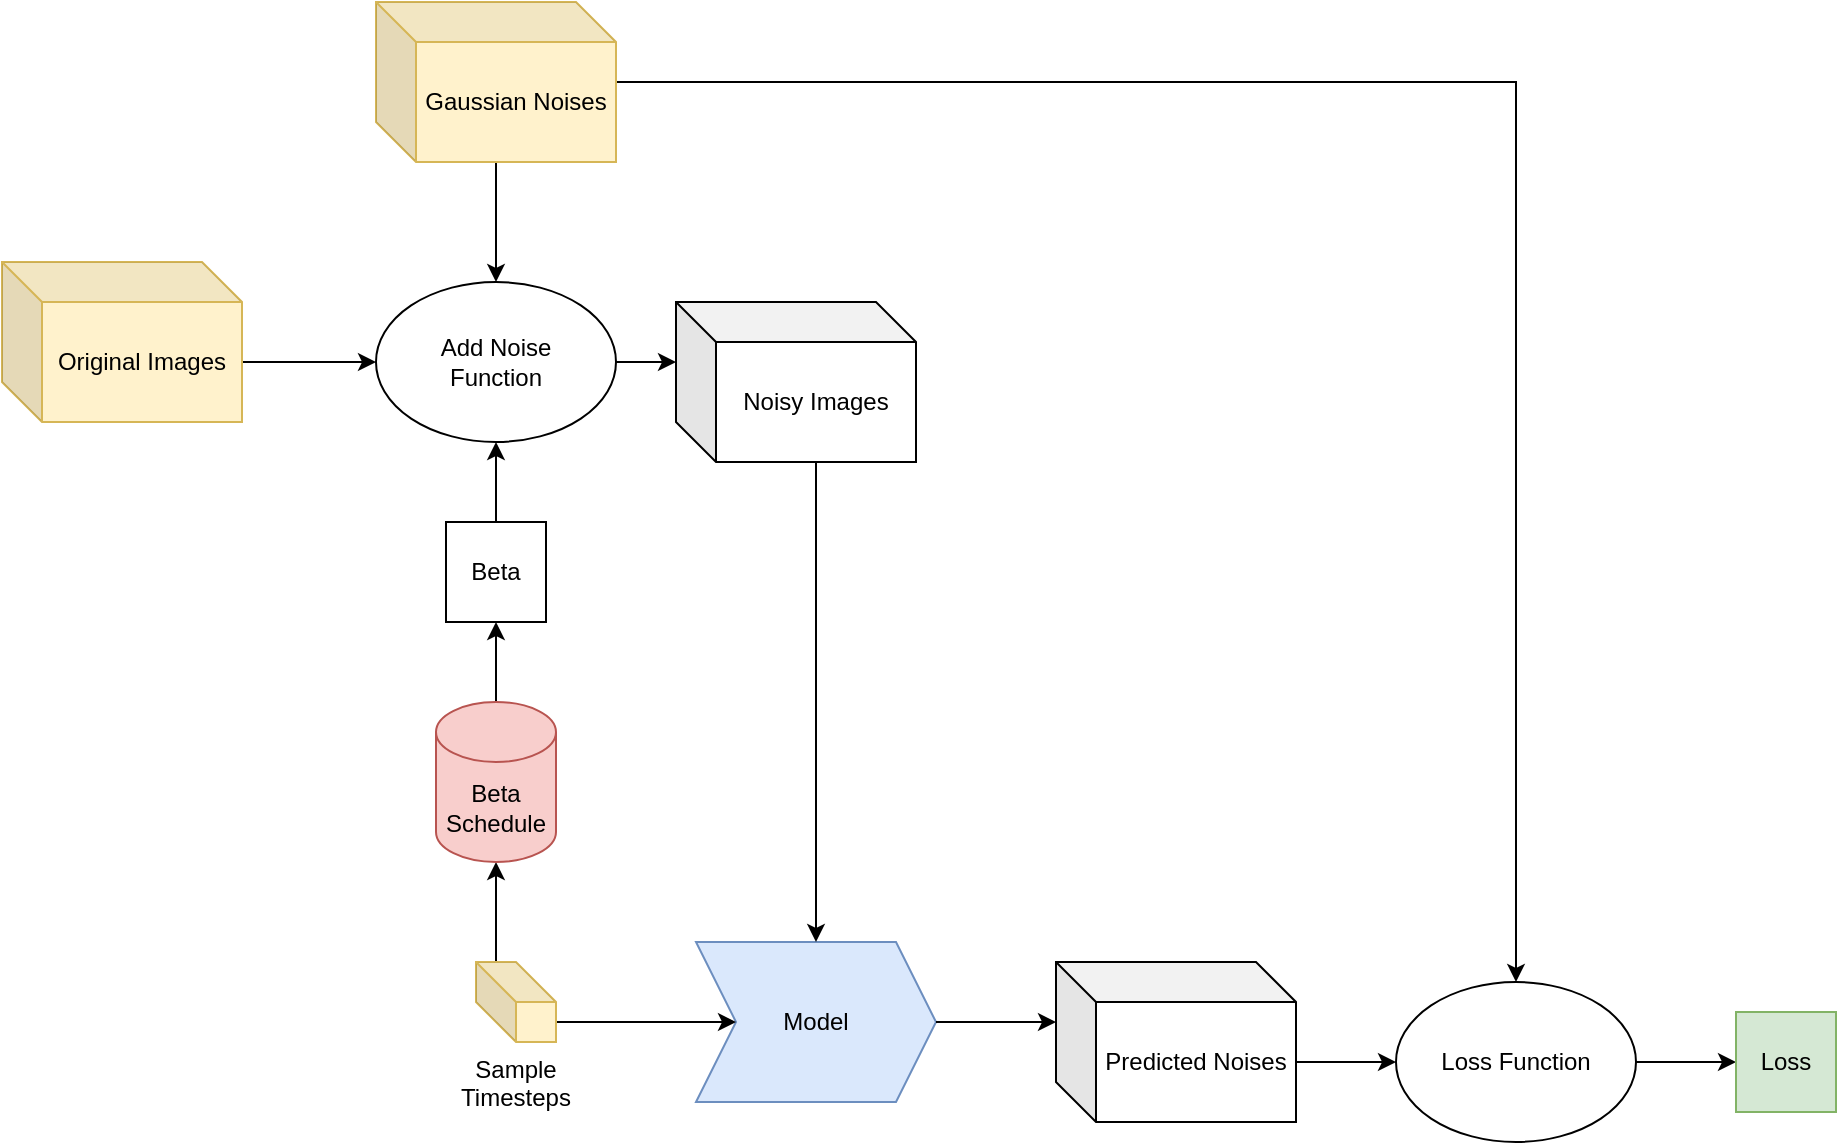 <mxfile version="22.1.21" type="google">
  <diagram name="Page-1" id="3wJtyTECtPKDYDXTxwJ-">
    <mxGraphModel grid="1" page="1" gridSize="10" guides="1" tooltips="1" connect="1" arrows="1" fold="1" pageScale="1" pageWidth="1700" pageHeight="1100" math="0" shadow="0">
      <root>
        <mxCell id="0" />
        <mxCell id="1" parent="0" />
        <mxCell id="vHcdsUJvBwSIHfUrbDWg-3" value="Model" style="shape=step;perimeter=stepPerimeter;whiteSpace=wrap;html=1;fixedSize=1;labelBackgroundColor=none;fillColor=#dae8fc;strokeColor=#6c8ebf;" vertex="1" parent="1">
          <mxGeometry x="690" y="840" width="120" height="80" as="geometry" />
        </mxCell>
        <mxCell id="STG6v0s9dP_hLEZZDNCE-16" style="edgeStyle=orthogonalEdgeStyle;rounded=0;orthogonalLoop=1;jettySize=auto;html=1;exitX=0;exitY=0;exitDx=120.0;exitDy=50;exitPerimeter=0;entryX=0;entryY=0.5;entryDx=0;entryDy=0;" edge="1" parent="1" source="vHcdsUJvBwSIHfUrbDWg-5" target="STG6v0s9dP_hLEZZDNCE-15">
          <mxGeometry relative="1" as="geometry" />
        </mxCell>
        <mxCell id="vHcdsUJvBwSIHfUrbDWg-5" value="Original Images" style="shape=cube;whiteSpace=wrap;html=1;boundedLbl=1;backgroundOutline=1;darkOpacity=0.05;darkOpacity2=0.1;fillColor=#fff2cc;strokeColor=#d6b656;" vertex="1" parent="1">
          <mxGeometry x="343" y="500" width="120" height="80" as="geometry" />
        </mxCell>
        <mxCell id="STG6v0s9dP_hLEZZDNCE-27" style="edgeStyle=orthogonalEdgeStyle;rounded=0;orthogonalLoop=1;jettySize=auto;html=1;exitX=0;exitY=0;exitDx=10;exitDy=0;exitPerimeter=0;entryX=0.5;entryY=1;entryDx=0;entryDy=0;" edge="1" parent="1" source="vHcdsUJvBwSIHfUrbDWg-6">
          <mxGeometry relative="1" as="geometry">
            <mxPoint x="590" y="800" as="targetPoint" />
          </mxGeometry>
        </mxCell>
        <mxCell id="STG6v0s9dP_hLEZZDNCE-28" style="edgeStyle=orthogonalEdgeStyle;rounded=0;orthogonalLoop=1;jettySize=auto;html=1;exitX=0;exitY=0;exitDx=40;exitDy=30;exitPerimeter=0;" edge="1" parent="1" source="vHcdsUJvBwSIHfUrbDWg-6" target="vHcdsUJvBwSIHfUrbDWg-3">
          <mxGeometry relative="1" as="geometry" />
        </mxCell>
        <mxCell id="vHcdsUJvBwSIHfUrbDWg-6" value="Sample Timesteps" style="shape=cube;whiteSpace=wrap;html=1;boundedLbl=1;backgroundOutline=1;darkOpacity=0.05;darkOpacity2=0.1;labelPosition=center;verticalLabelPosition=bottom;align=center;verticalAlign=top;fillColor=#fff2cc;strokeColor=#d6b656;" vertex="1" parent="1">
          <mxGeometry x="580" y="850" width="40" height="40" as="geometry" />
        </mxCell>
        <mxCell id="STG6v0s9dP_hLEZZDNCE-21" style="edgeStyle=orthogonalEdgeStyle;rounded=0;orthogonalLoop=1;jettySize=auto;html=1;exitX=0;exitY=0;exitDx=70;exitDy=80;exitPerimeter=0;entryX=0.5;entryY=0;entryDx=0;entryDy=0;" edge="1" parent="1" source="vHcdsUJvBwSIHfUrbDWg-11" target="vHcdsUJvBwSIHfUrbDWg-3">
          <mxGeometry relative="1" as="geometry" />
        </mxCell>
        <mxCell id="vHcdsUJvBwSIHfUrbDWg-11" value="Noisy Images" style="shape=cube;whiteSpace=wrap;html=1;boundedLbl=1;backgroundOutline=1;darkOpacity=0.05;darkOpacity2=0.1;" vertex="1" parent="1">
          <mxGeometry x="680" y="520" width="120" height="80" as="geometry" />
        </mxCell>
        <mxCell id="STG6v0s9dP_hLEZZDNCE-13" style="edgeStyle=orthogonalEdgeStyle;rounded=0;orthogonalLoop=1;jettySize=auto;html=1;entryX=0.5;entryY=0;entryDx=0;entryDy=0;" edge="1" parent="1" source="vHcdsUJvBwSIHfUrbDWg-12" target="vHcdsUJvBwSIHfUrbDWg-27">
          <mxGeometry relative="1" as="geometry" />
        </mxCell>
        <mxCell id="STG6v0s9dP_hLEZZDNCE-17" style="edgeStyle=orthogonalEdgeStyle;rounded=0;orthogonalLoop=1;jettySize=auto;html=1;entryX=0.5;entryY=0;entryDx=0;entryDy=0;" edge="1" parent="1" source="vHcdsUJvBwSIHfUrbDWg-12" target="STG6v0s9dP_hLEZZDNCE-15">
          <mxGeometry relative="1" as="geometry" />
        </mxCell>
        <mxCell id="vHcdsUJvBwSIHfUrbDWg-12" value="Gaussian Noises" style="shape=cube;whiteSpace=wrap;html=1;boundedLbl=1;backgroundOutline=1;darkOpacity=0.05;darkOpacity2=0.1;fillColor=#fff2cc;strokeColor=#d6b656;" vertex="1" parent="1">
          <mxGeometry x="530" y="370" width="120" height="80" as="geometry" />
        </mxCell>
        <mxCell id="vHcdsUJvBwSIHfUrbDWg-28" style="edgeStyle=orthogonalEdgeStyle;rounded=0;orthogonalLoop=1;jettySize=auto;html=1;exitX=0;exitY=0;exitDx=120;exitDy=50;exitPerimeter=0;entryX=0;entryY=0.5;entryDx=0;entryDy=0;" edge="1" parent="1" source="vHcdsUJvBwSIHfUrbDWg-23" target="vHcdsUJvBwSIHfUrbDWg-27">
          <mxGeometry relative="1" as="geometry" />
        </mxCell>
        <mxCell id="vHcdsUJvBwSIHfUrbDWg-23" value="Predicted Noises" style="shape=cube;whiteSpace=wrap;html=1;boundedLbl=1;backgroundOutline=1;darkOpacity=0.05;darkOpacity2=0.1;" vertex="1" parent="1">
          <mxGeometry x="870" y="850" width="120" height="80" as="geometry" />
        </mxCell>
        <mxCell id="vHcdsUJvBwSIHfUrbDWg-24" style="edgeStyle=orthogonalEdgeStyle;rounded=0;orthogonalLoop=1;jettySize=auto;html=1;exitX=1;exitY=0.5;exitDx=0;exitDy=0;entryX=0;entryY=0;entryDx=0;entryDy=30;entryPerimeter=0;" edge="1" parent="1" source="vHcdsUJvBwSIHfUrbDWg-3" target="vHcdsUJvBwSIHfUrbDWg-23">
          <mxGeometry relative="1" as="geometry" />
        </mxCell>
        <mxCell id="STG6v0s9dP_hLEZZDNCE-6" style="edgeStyle=orthogonalEdgeStyle;rounded=0;orthogonalLoop=1;jettySize=auto;html=1;exitX=1;exitY=0.5;exitDx=0;exitDy=0;entryX=0;entryY=0.5;entryDx=0;entryDy=0;" edge="1" parent="1" source="vHcdsUJvBwSIHfUrbDWg-27" target="STG6v0s9dP_hLEZZDNCE-5">
          <mxGeometry relative="1" as="geometry" />
        </mxCell>
        <mxCell id="vHcdsUJvBwSIHfUrbDWg-27" value="Loss Function" style="ellipse;whiteSpace=wrap;html=1;" vertex="1" parent="1">
          <mxGeometry x="1040" y="860" width="120" height="80" as="geometry" />
        </mxCell>
        <mxCell id="STG6v0s9dP_hLEZZDNCE-18" style="edgeStyle=orthogonalEdgeStyle;rounded=0;orthogonalLoop=1;jettySize=auto;html=1;entryX=0.5;entryY=1;entryDx=0;entryDy=0;" edge="1" parent="1" source="STG6v0s9dP_hLEZZDNCE-4" target="STG6v0s9dP_hLEZZDNCE-15">
          <mxGeometry relative="1" as="geometry" />
        </mxCell>
        <mxCell id="STG6v0s9dP_hLEZZDNCE-4" value="Beta" style="whiteSpace=wrap;html=1;aspect=fixed;" vertex="1" parent="1">
          <mxGeometry x="565" y="630" width="50" height="50" as="geometry" />
        </mxCell>
        <mxCell id="STG6v0s9dP_hLEZZDNCE-5" value="Loss" style="whiteSpace=wrap;html=1;aspect=fixed;fillColor=#d5e8d4;strokeColor=#82b366;" vertex="1" parent="1">
          <mxGeometry x="1210" y="875" width="50" height="50" as="geometry" />
        </mxCell>
        <mxCell id="STG6v0s9dP_hLEZZDNCE-15" value="Add Noise&lt;br&gt;Function" style="ellipse;whiteSpace=wrap;html=1;" vertex="1" parent="1">
          <mxGeometry x="530" y="510" width="120" height="80" as="geometry" />
        </mxCell>
        <mxCell id="STG6v0s9dP_hLEZZDNCE-31" style="edgeStyle=orthogonalEdgeStyle;rounded=0;orthogonalLoop=1;jettySize=auto;html=1;exitX=1;exitY=0.5;exitDx=0;exitDy=0;entryX=0;entryY=0;entryDx=0;entryDy=30;entryPerimeter=0;" edge="1" parent="1" source="STG6v0s9dP_hLEZZDNCE-15" target="vHcdsUJvBwSIHfUrbDWg-11">
          <mxGeometry relative="1" as="geometry" />
        </mxCell>
        <mxCell id="ml0VIzJ3aC0NMPXn-deK-3" style="edgeStyle=orthogonalEdgeStyle;rounded=0;orthogonalLoop=1;jettySize=auto;html=1;entryX=0.5;entryY=1;entryDx=0;entryDy=0;" edge="1" parent="1" source="ml0VIzJ3aC0NMPXn-deK-1" target="STG6v0s9dP_hLEZZDNCE-4">
          <mxGeometry relative="1" as="geometry" />
        </mxCell>
        <mxCell id="ml0VIzJ3aC0NMPXn-deK-1" value="Beta Schedule" style="shape=cylinder3;whiteSpace=wrap;html=1;boundedLbl=1;backgroundOutline=1;size=15;fillColor=#f8cecc;strokeColor=#b85450;" vertex="1" parent="1">
          <mxGeometry x="560" y="720" width="60" height="80" as="geometry" />
        </mxCell>
      </root>
    </mxGraphModel>
  </diagram>
</mxfile>
